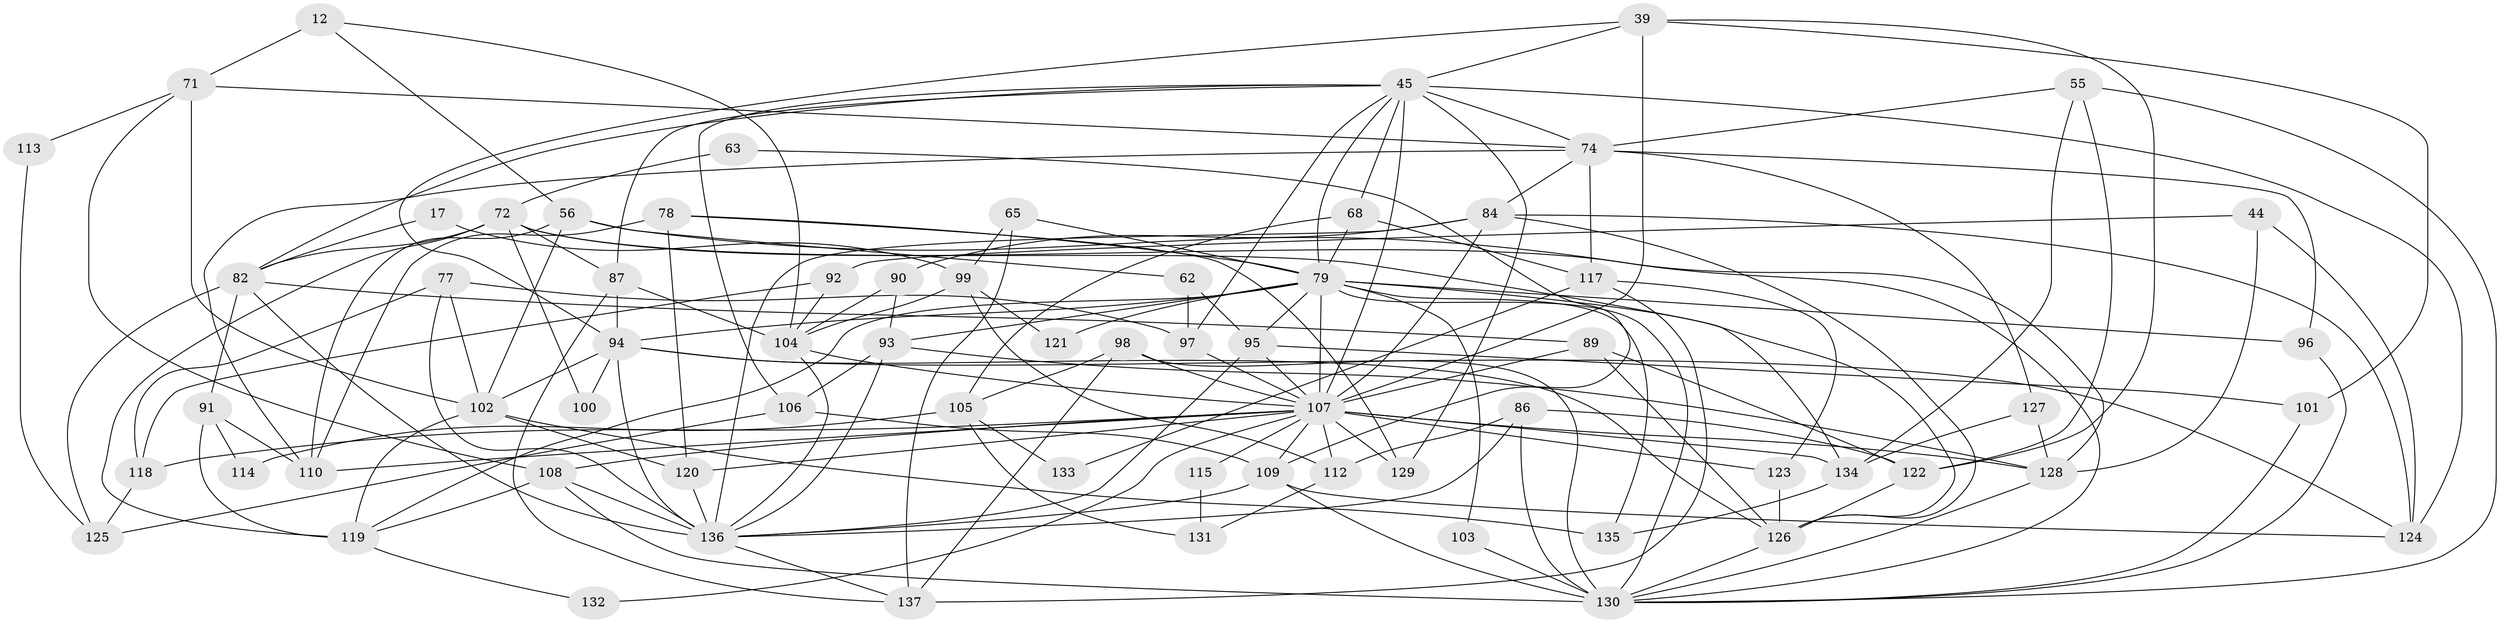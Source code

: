 // original degree distribution, {2: 0.11678832116788321, 5: 0.072992700729927, 4: 0.34306569343065696, 8: 0.051094890510948905, 6: 0.06569343065693431, 3: 0.30656934306569344, 7: 0.043795620437956206}
// Generated by graph-tools (version 1.1) at 2025/54/03/04/25 21:54:03]
// undirected, 68 vertices, 168 edges
graph export_dot {
graph [start="1"]
  node [color=gray90,style=filled];
  12;
  17;
  39;
  44;
  45 [super="+21+34"];
  55;
  56;
  62;
  63;
  65;
  68 [super="+18"];
  71;
  72;
  74 [super="+5"];
  77 [super="+6"];
  78 [super="+23"];
  79 [super="+28+33+43+76"];
  82 [super="+73"];
  84 [super="+53"];
  86 [super="+19"];
  87 [super="+20"];
  89;
  90 [super="+42"];
  91;
  92;
  93 [super="+37"];
  94 [super="+46+59+38"];
  95 [super="+60"];
  96;
  97;
  98 [super="+4"];
  99;
  100;
  101;
  102 [super="+2"];
  103;
  104 [super="+66"];
  105 [super="+51"];
  106;
  107 [super="+52+32+75+85"];
  108;
  109 [super="+80"];
  110;
  112;
  113;
  114;
  115;
  117 [super="+83"];
  118;
  119 [super="+61+88"];
  120 [super="+69"];
  121;
  122 [super="+24+67"];
  123 [super="+57"];
  124 [super="+30"];
  125;
  126 [super="+64"];
  127;
  128 [super="+35"];
  129 [super="+47"];
  130 [super="+25+31+111"];
  131;
  132;
  133;
  134 [super="+58"];
  135;
  136 [super="+41+49+116"];
  137;
  12 -- 56;
  12 -- 71;
  12 -- 104;
  17 -- 99;
  17 -- 82;
  39 -- 101;
  39 -- 45;
  39 -- 94;
  39 -- 107;
  39 -- 122;
  44 -- 92;
  44 -- 128;
  44 -- 124;
  45 -- 107;
  45 -- 74 [weight=2];
  45 -- 82;
  45 -- 106;
  45 -- 97;
  45 -- 129 [weight=2];
  45 -- 68;
  45 -- 87;
  45 -- 79;
  45 -- 124;
  55 -- 122;
  55 -- 74;
  55 -- 134;
  55 -- 130;
  56 -- 110;
  56 -- 102;
  56 -- 62;
  56 -- 128;
  62 -- 97;
  62 -- 95;
  63 -- 72;
  63 -- 109;
  65 -- 137;
  65 -- 99;
  65 -- 79;
  68 -- 117 [weight=2];
  68 -- 105;
  68 -- 79;
  71 -- 108;
  71 -- 102;
  71 -- 113;
  71 -- 74;
  72 -- 82 [weight=2];
  72 -- 130;
  72 -- 87;
  72 -- 100;
  72 -- 119;
  72 -- 134;
  74 -- 127;
  74 -- 96;
  74 -- 110;
  74 -- 84;
  74 -- 117;
  77 -- 97;
  77 -- 102;
  77 -- 118;
  77 -- 136 [weight=2];
  78 -- 110 [weight=2];
  78 -- 129;
  78 -- 120;
  78 -- 79;
  79 -- 121;
  79 -- 107 [weight=4];
  79 -- 103;
  79 -- 135;
  79 -- 93;
  79 -- 95;
  79 -- 94 [weight=4];
  79 -- 126;
  79 -- 96;
  79 -- 119;
  79 -- 130;
  82 -- 91;
  82 -- 89;
  82 -- 125;
  82 -- 136;
  84 -- 124;
  84 -- 126;
  84 -- 90 [weight=2];
  84 -- 107 [weight=2];
  84 -- 136;
  86 -- 112;
  86 -- 130;
  86 -- 136;
  86 -- 122;
  87 -- 104;
  87 -- 137;
  87 -- 94;
  89 -- 107;
  89 -- 126;
  89 -- 122;
  90 -- 104 [weight=2];
  90 -- 93;
  91 -- 110;
  91 -- 114;
  91 -- 119;
  92 -- 118;
  92 -- 104;
  93 -- 128 [weight=2];
  93 -- 106;
  93 -- 136;
  94 -- 102 [weight=2];
  94 -- 100;
  94 -- 126 [weight=2];
  94 -- 124;
  94 -- 136 [weight=2];
  95 -- 101;
  95 -- 136;
  95 -- 107;
  96 -- 130;
  97 -- 107 [weight=2];
  98 -- 105;
  98 -- 137;
  98 -- 130;
  98 -- 107;
  99 -- 112;
  99 -- 121;
  99 -- 104;
  101 -- 130;
  102 -- 120 [weight=2];
  102 -- 135;
  102 -- 119;
  103 -- 130;
  104 -- 136;
  104 -- 107 [weight=3];
  105 -- 131 [weight=2];
  105 -- 114;
  105 -- 133;
  106 -- 125;
  106 -- 109;
  107 -- 129;
  107 -- 132 [weight=2];
  107 -- 108;
  107 -- 110;
  107 -- 128 [weight=3];
  107 -- 115 [weight=2];
  107 -- 123 [weight=3];
  107 -- 120;
  107 -- 112;
  107 -- 134 [weight=2];
  107 -- 118;
  107 -- 109;
  108 -- 130;
  108 -- 136;
  108 -- 119;
  109 -- 130 [weight=3];
  109 -- 136;
  109 -- 124;
  112 -- 131;
  113 -- 125;
  115 -- 131;
  117 -- 137;
  117 -- 133;
  117 -- 123;
  118 -- 125;
  119 -- 132 [weight=2];
  120 -- 136;
  122 -- 126;
  123 -- 126 [weight=2];
  126 -- 130;
  127 -- 128;
  127 -- 134;
  128 -- 130;
  134 -- 135;
  136 -- 137;
}

